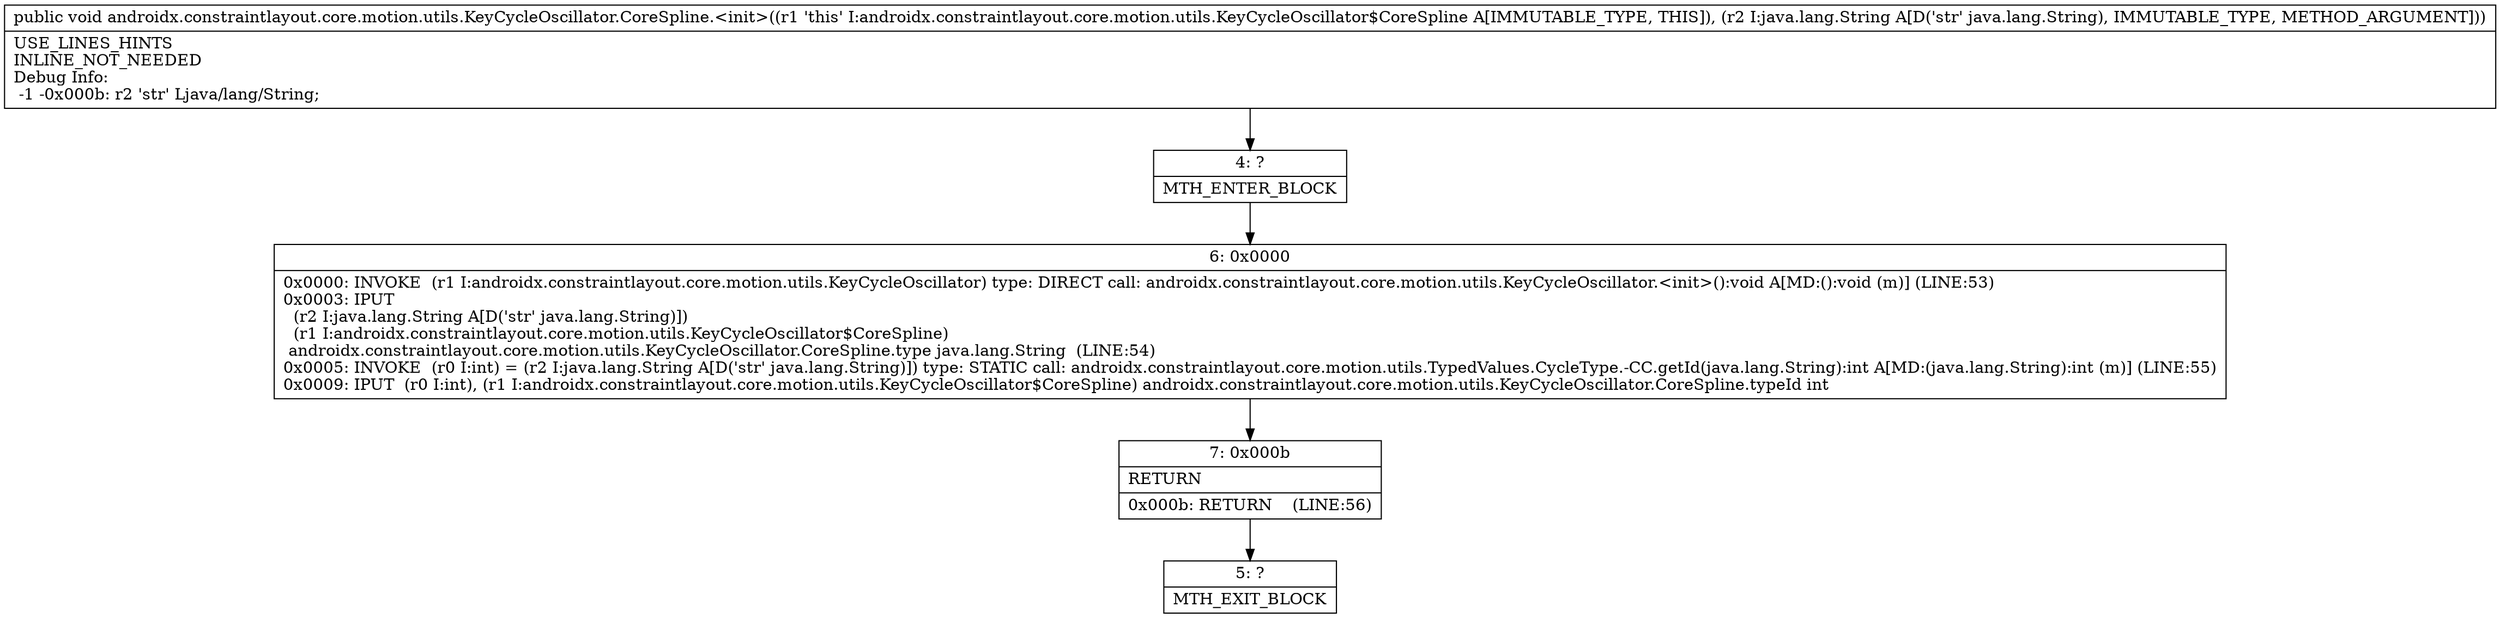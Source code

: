 digraph "CFG forandroidx.constraintlayout.core.motion.utils.KeyCycleOscillator.CoreSpline.\<init\>(Ljava\/lang\/String;)V" {
Node_4 [shape=record,label="{4\:\ ?|MTH_ENTER_BLOCK\l}"];
Node_6 [shape=record,label="{6\:\ 0x0000|0x0000: INVOKE  (r1 I:androidx.constraintlayout.core.motion.utils.KeyCycleOscillator) type: DIRECT call: androidx.constraintlayout.core.motion.utils.KeyCycleOscillator.\<init\>():void A[MD:():void (m)] (LINE:53)\l0x0003: IPUT  \l  (r2 I:java.lang.String A[D('str' java.lang.String)])\l  (r1 I:androidx.constraintlayout.core.motion.utils.KeyCycleOscillator$CoreSpline)\l androidx.constraintlayout.core.motion.utils.KeyCycleOscillator.CoreSpline.type java.lang.String  (LINE:54)\l0x0005: INVOKE  (r0 I:int) = (r2 I:java.lang.String A[D('str' java.lang.String)]) type: STATIC call: androidx.constraintlayout.core.motion.utils.TypedValues.CycleType.\-CC.getId(java.lang.String):int A[MD:(java.lang.String):int (m)] (LINE:55)\l0x0009: IPUT  (r0 I:int), (r1 I:androidx.constraintlayout.core.motion.utils.KeyCycleOscillator$CoreSpline) androidx.constraintlayout.core.motion.utils.KeyCycleOscillator.CoreSpline.typeId int \l}"];
Node_7 [shape=record,label="{7\:\ 0x000b|RETURN\l|0x000b: RETURN    (LINE:56)\l}"];
Node_5 [shape=record,label="{5\:\ ?|MTH_EXIT_BLOCK\l}"];
MethodNode[shape=record,label="{public void androidx.constraintlayout.core.motion.utils.KeyCycleOscillator.CoreSpline.\<init\>((r1 'this' I:androidx.constraintlayout.core.motion.utils.KeyCycleOscillator$CoreSpline A[IMMUTABLE_TYPE, THIS]), (r2 I:java.lang.String A[D('str' java.lang.String), IMMUTABLE_TYPE, METHOD_ARGUMENT]))  | USE_LINES_HINTS\lINLINE_NOT_NEEDED\lDebug Info:\l  \-1 \-0x000b: r2 'str' Ljava\/lang\/String;\l}"];
MethodNode -> Node_4;Node_4 -> Node_6;
Node_6 -> Node_7;
Node_7 -> Node_5;
}

